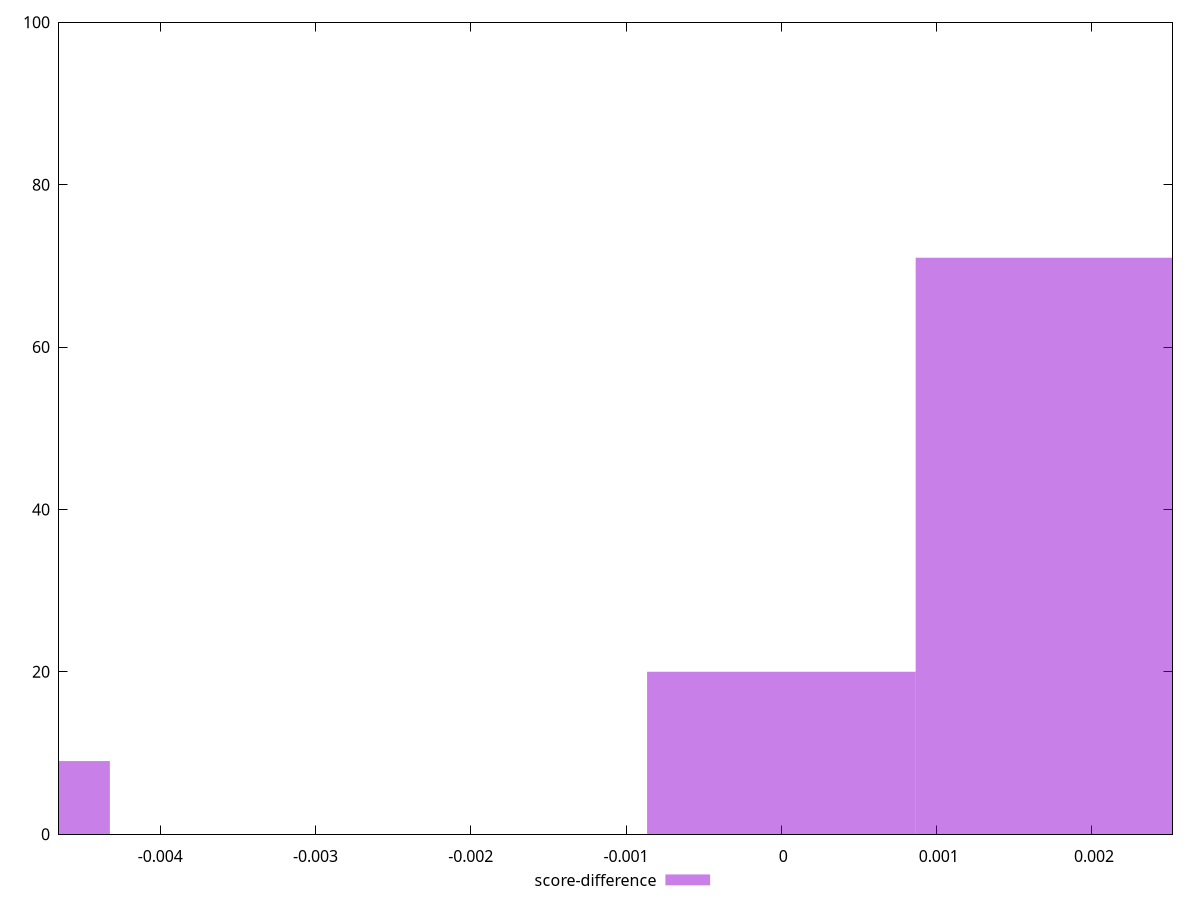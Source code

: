 reset

$scoreDifference <<EOF
0.001729680825960685 71
0 20
-0.005189042477882055 9
EOF

set key outside below
set boxwidth 0.001729680825960685
set xrange [-0.004651781412207678:0.002518753549499358]
set yrange [0:100]
set trange [0:100]
set style fill transparent solid 0.5 noborder
set terminal svg size 640, 490 enhanced background rgb 'white'
set output "reprap/cumulative-layout-shift/samples/pages+cached+noexternal/score-difference/histogram.svg"

plot $scoreDifference title "score-difference" with boxes

reset
